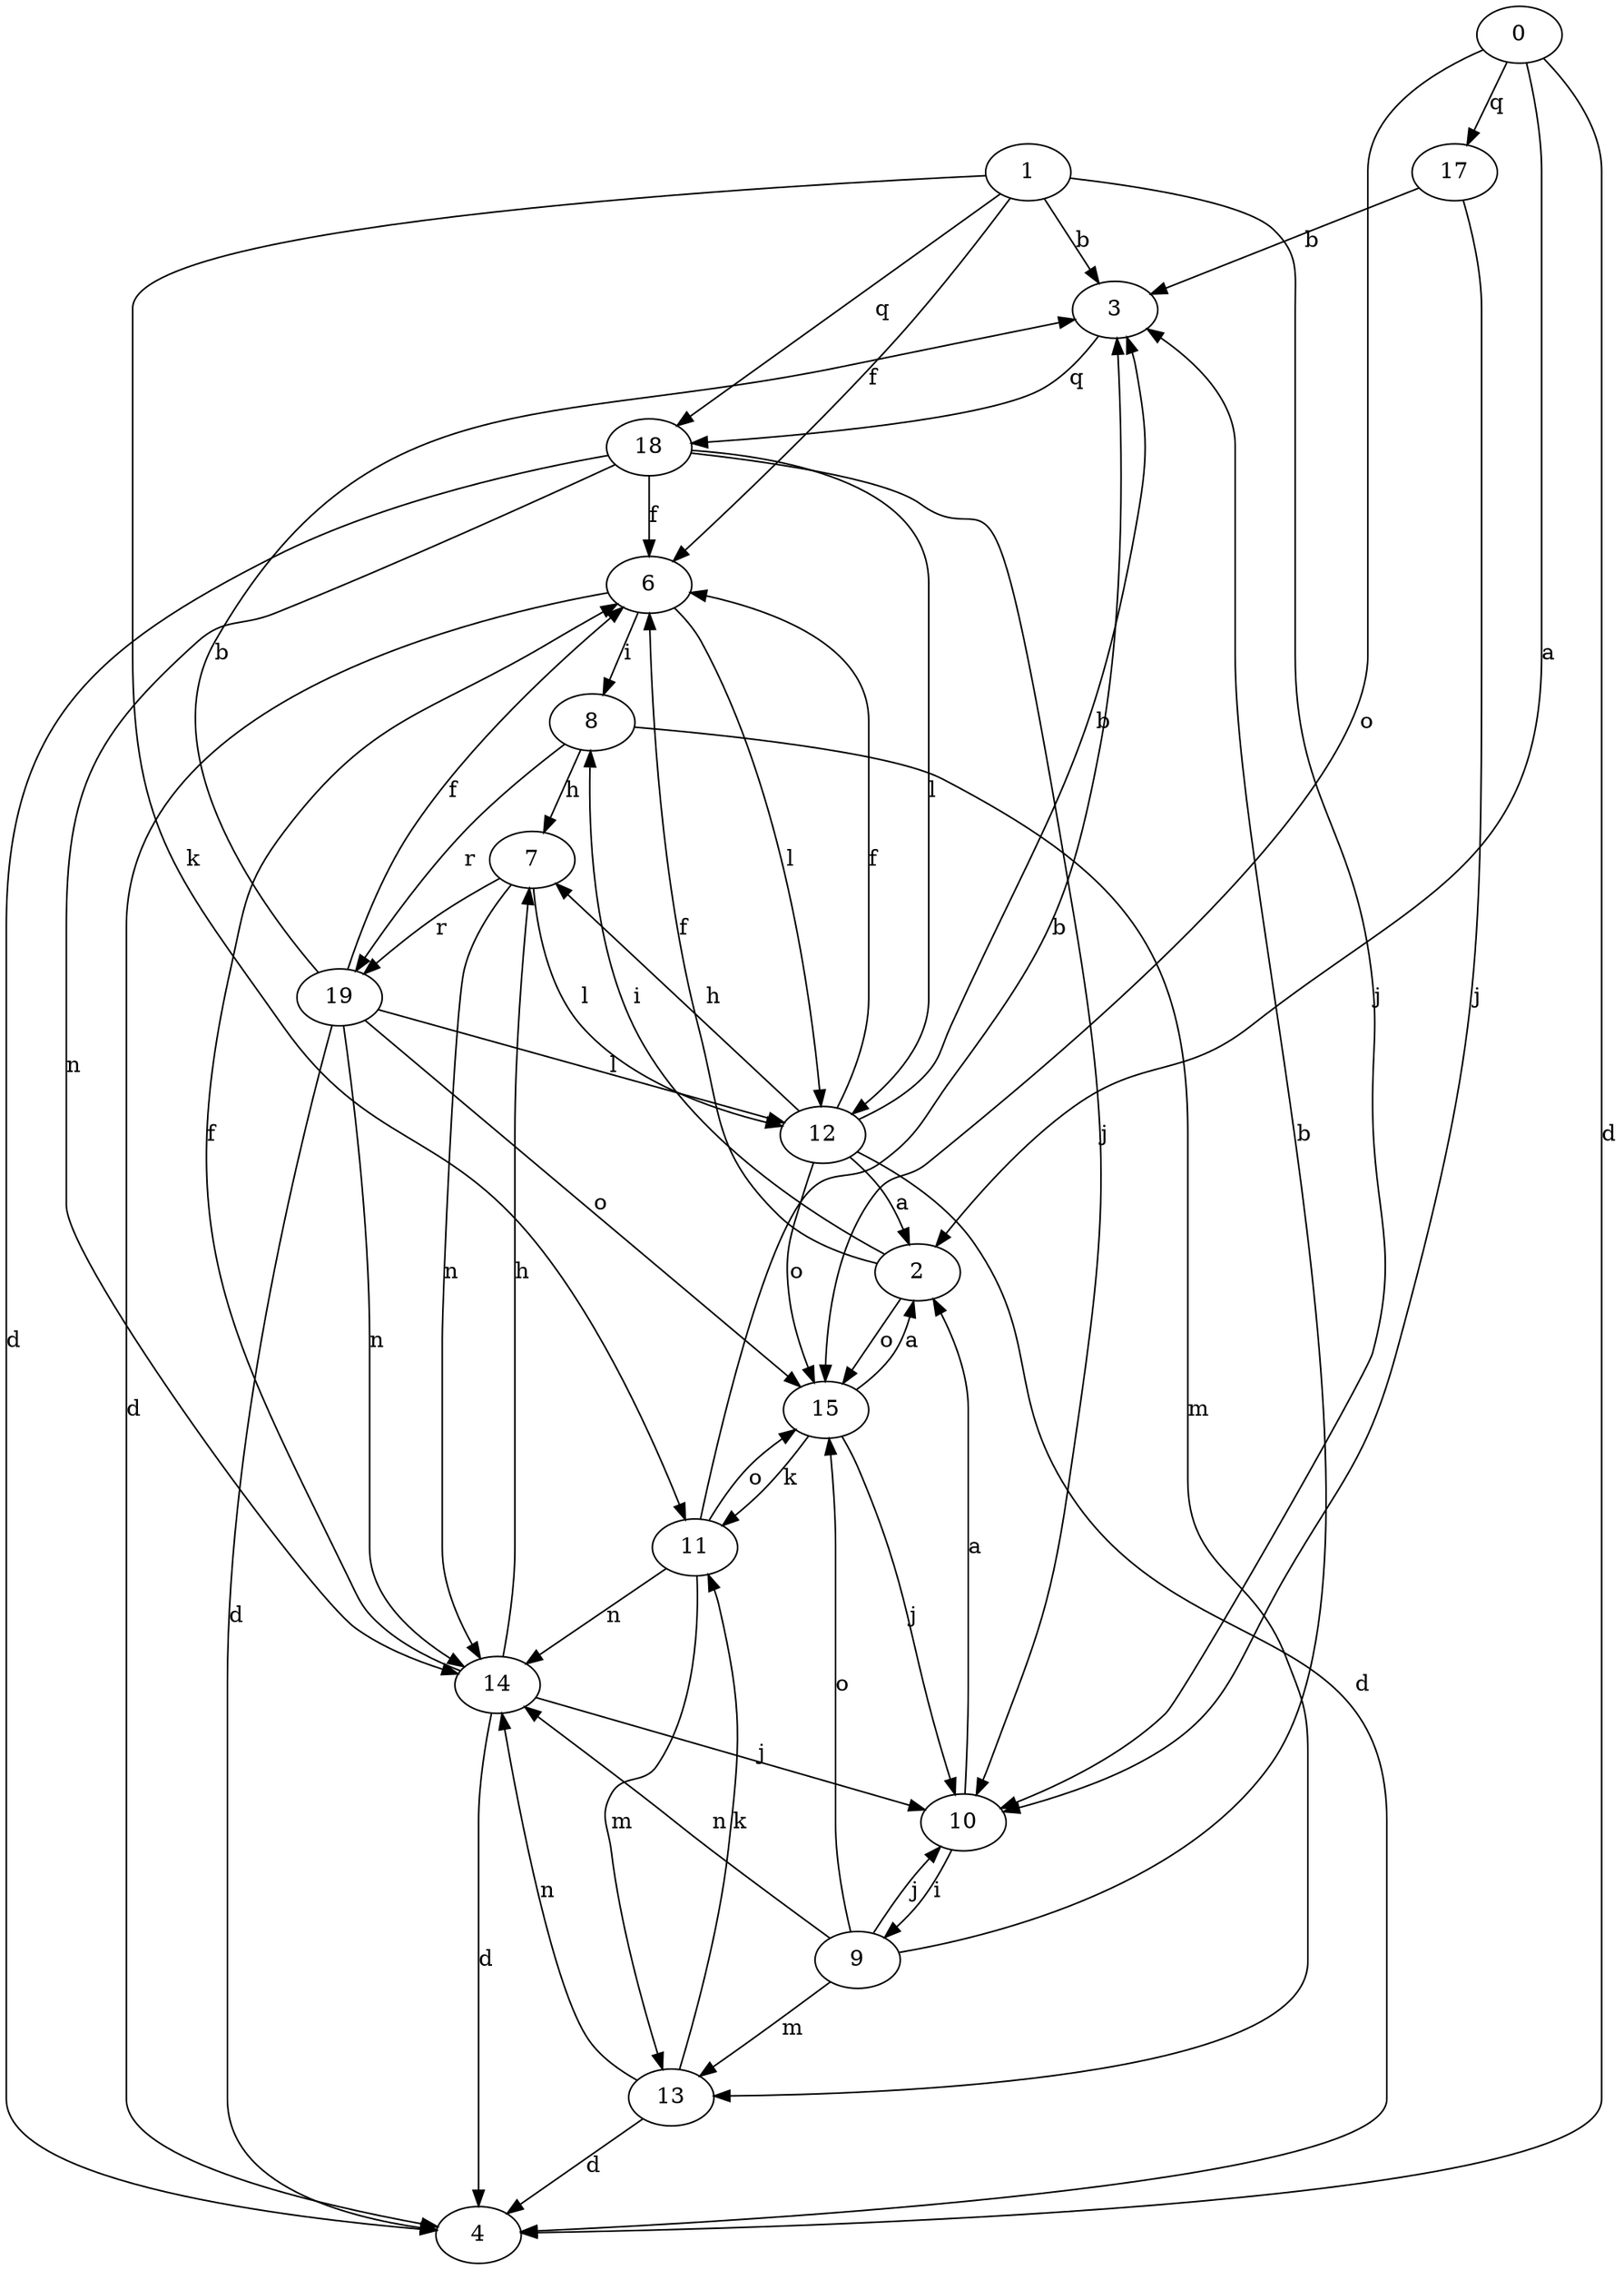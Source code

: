 strict digraph  {
1;
2;
3;
4;
6;
7;
8;
9;
10;
11;
12;
13;
14;
15;
17;
18;
0;
19;
1 -> 3  [label=b];
1 -> 6  [label=f];
1 -> 10  [label=j];
1 -> 11  [label=k];
1 -> 18  [label=q];
2 -> 6  [label=f];
2 -> 8  [label=i];
2 -> 15  [label=o];
3 -> 18  [label=q];
6 -> 4  [label=d];
6 -> 8  [label=i];
6 -> 12  [label=l];
7 -> 12  [label=l];
7 -> 14  [label=n];
7 -> 19  [label=r];
8 -> 7  [label=h];
8 -> 13  [label=m];
8 -> 19  [label=r];
9 -> 3  [label=b];
9 -> 10  [label=j];
9 -> 13  [label=m];
9 -> 14  [label=n];
9 -> 15  [label=o];
10 -> 2  [label=a];
10 -> 9  [label=i];
11 -> 3  [label=b];
11 -> 13  [label=m];
11 -> 14  [label=n];
11 -> 15  [label=o];
12 -> 2  [label=a];
12 -> 3  [label=b];
12 -> 4  [label=d];
12 -> 6  [label=f];
12 -> 7  [label=h];
12 -> 15  [label=o];
13 -> 4  [label=d];
13 -> 11  [label=k];
13 -> 14  [label=n];
14 -> 4  [label=d];
14 -> 6  [label=f];
14 -> 7  [label=h];
14 -> 10  [label=j];
15 -> 2  [label=a];
15 -> 10  [label=j];
15 -> 11  [label=k];
17 -> 3  [label=b];
17 -> 10  [label=j];
18 -> 4  [label=d];
18 -> 6  [label=f];
18 -> 10  [label=j];
18 -> 12  [label=l];
18 -> 14  [label=n];
0 -> 2  [label=a];
0 -> 4  [label=d];
0 -> 15  [label=o];
0 -> 17  [label=q];
19 -> 3  [label=b];
19 -> 4  [label=d];
19 -> 6  [label=f];
19 -> 12  [label=l];
19 -> 14  [label=n];
19 -> 15  [label=o];
}
